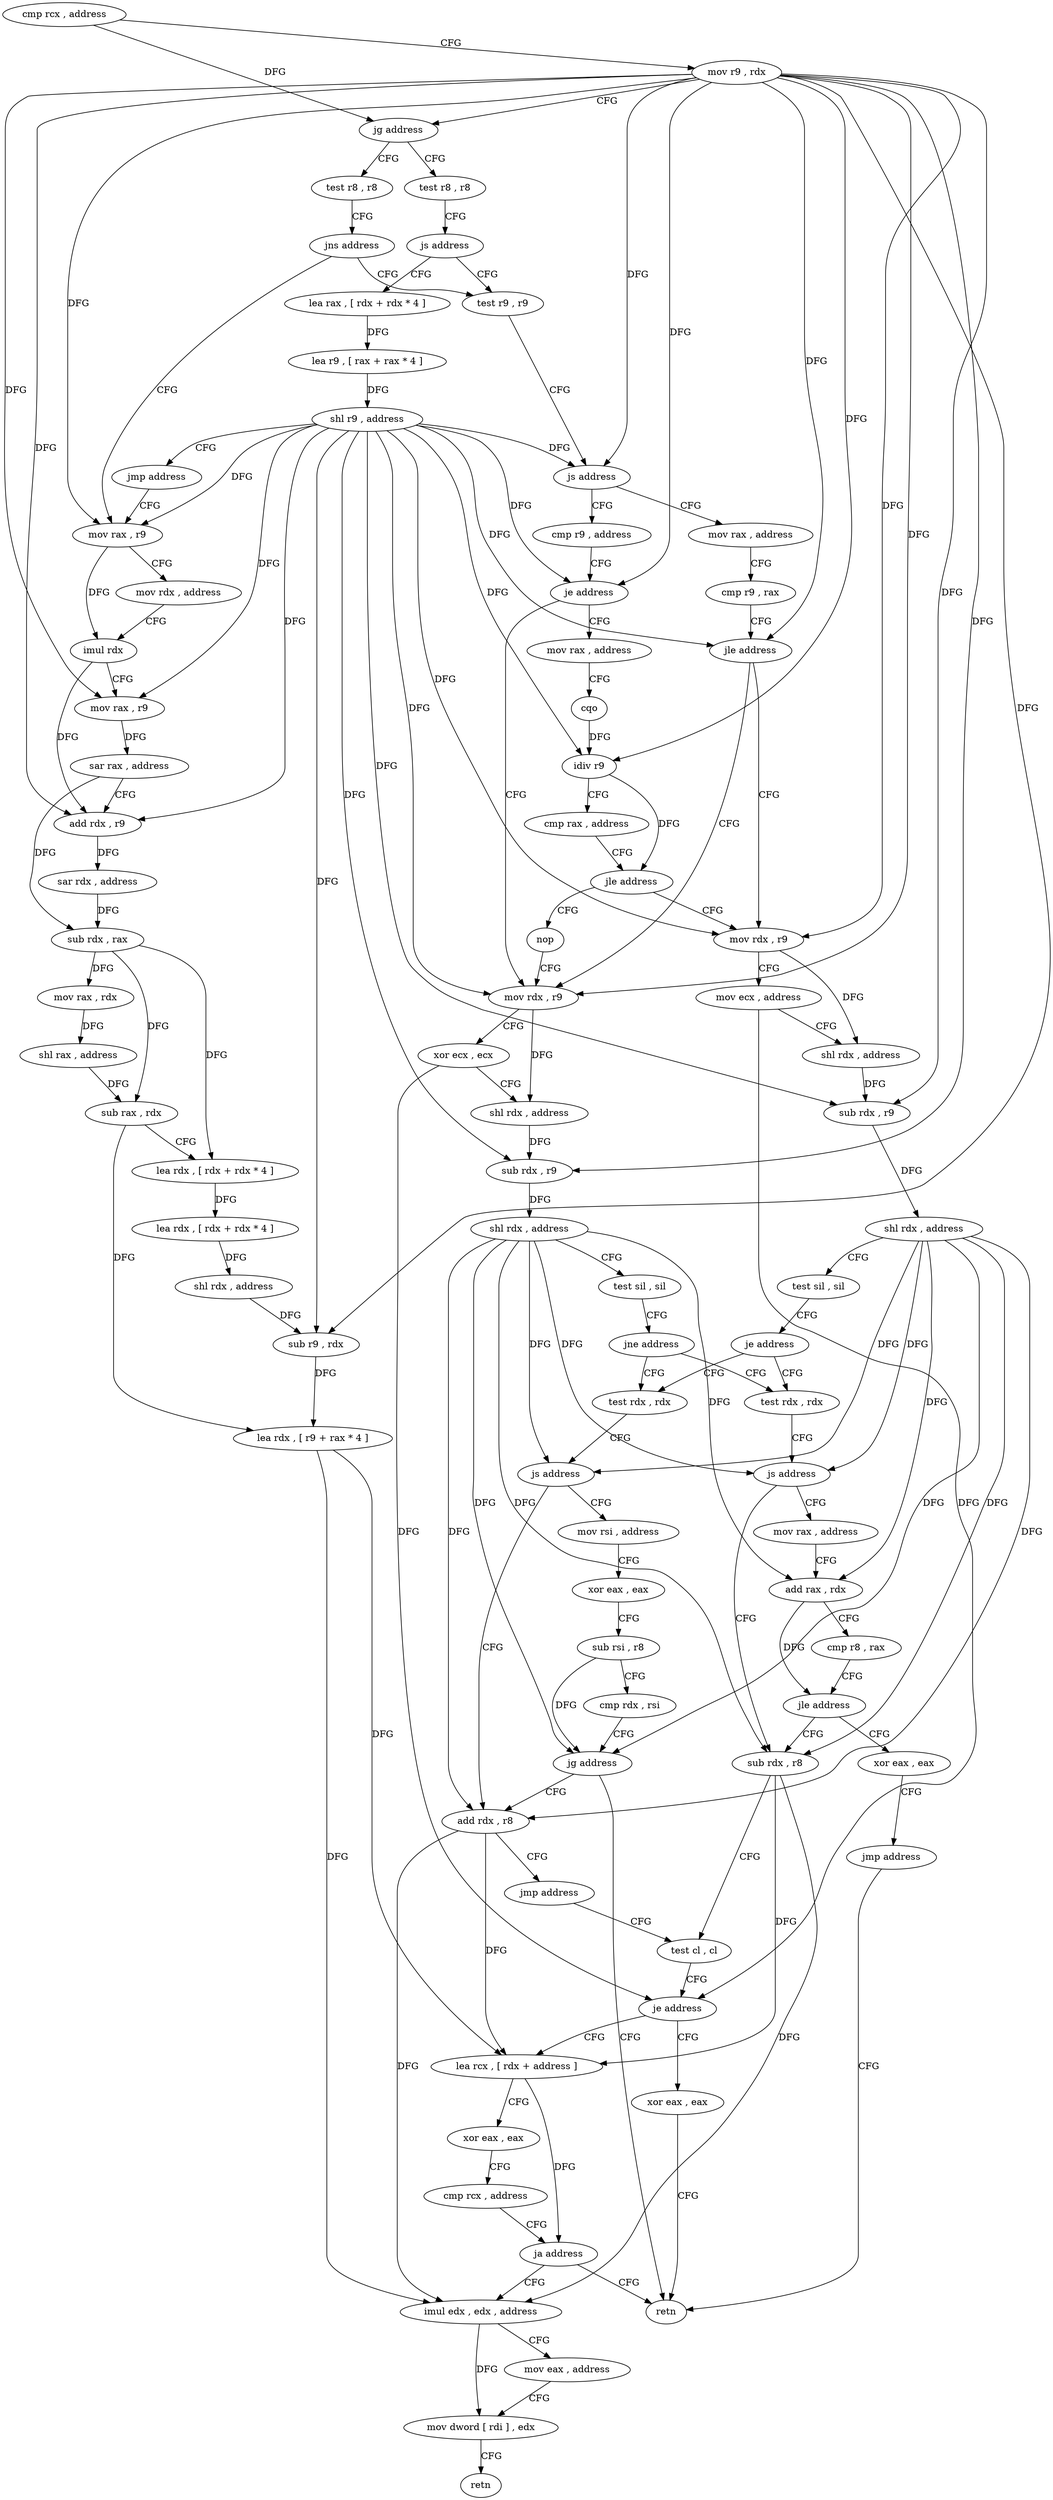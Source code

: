 digraph "func" {
"4333600" [label = "cmp rcx , address" ]
"4333604" [label = "mov r9 , rdx" ]
"4333607" [label = "jg address" ]
"4333696" [label = "test r8 , r8" ]
"4333609" [label = "test r8 , r8" ]
"4333699" [label = "jns address" ]
"4333618" [label = "test r9 , r9" ]
"4333701" [label = "mov rax , r9" ]
"4333612" [label = "js address" ]
"4333920" [label = "lea rax , [ rdx + rdx * 4 ]" ]
"4333621" [label = "js address" ]
"4333792" [label = "cmp r9 , address" ]
"4333627" [label = "mov rax , address" ]
"4333704" [label = "mov rdx , address" ]
"4333714" [label = "imul rdx" ]
"4333717" [label = "mov rax , r9" ]
"4333720" [label = "sar rax , address" ]
"4333724" [label = "add rdx , r9" ]
"4333727" [label = "sar rdx , address" ]
"4333731" [label = "sub rdx , rax" ]
"4333734" [label = "mov rax , rdx" ]
"4333737" [label = "shl rax , address" ]
"4333741" [label = "sub rax , rdx" ]
"4333744" [label = "lea rdx , [ rdx + rdx * 4 ]" ]
"4333748" [label = "lea rdx , [ rdx + rdx * 4 ]" ]
"4333752" [label = "shl rdx , address" ]
"4333756" [label = "sub r9 , rdx" ]
"4333759" [label = "lea rdx , [ r9 + rax * 4 ]" ]
"4333763" [label = "lea rcx , [ rdx + address ]" ]
"4333924" [label = "lea r9 , [ rax + rax * 4 ]" ]
"4333928" [label = "shl r9 , address" ]
"4333932" [label = "jmp address" ]
"4333796" [label = "je address" ]
"4333824" [label = "mov rdx , r9" ]
"4333798" [label = "mov rax , address" ]
"4333637" [label = "cmp r9 , rax" ]
"4333640" [label = "jle address" ]
"4333646" [label = "mov rdx , r9" ]
"4333692" [label = "retn" ]
"4333781" [label = "imul edx , edx , address" ]
"4333784" [label = "mov eax , address" ]
"4333789" [label = "mov dword [ rdi ] , edx" ]
"4333791" [label = "retn" ]
"4333827" [label = "xor ecx , ecx" ]
"4333829" [label = "shl rdx , address" ]
"4333833" [label = "sub rdx , r9" ]
"4333836" [label = "shl rdx , address" ]
"4333840" [label = "test sil , sil" ]
"4333843" [label = "jne address" ]
"4333674" [label = "test rdx , rdx" ]
"4333849" [label = "test rdx , rdx" ]
"4333808" [label = "cqo" ]
"4333810" [label = "idiv r9" ]
"4333813" [label = "cmp rax , address" ]
"4333817" [label = "jle address" ]
"4333823" [label = "nop" ]
"4333649" [label = "mov ecx , address" ]
"4333654" [label = "shl rdx , address" ]
"4333658" [label = "sub rdx , r9" ]
"4333661" [label = "shl rdx , address" ]
"4333665" [label = "test sil , sil" ]
"4333668" [label = "je address" ]
"4333677" [label = "js address" ]
"4333888" [label = "mov rax , address" ]
"4333683" [label = "sub rdx , r8" ]
"4333852" [label = "js address" ]
"4333878" [label = "add rdx , r8" ]
"4333854" [label = "mov rsi , address" ]
"4333898" [label = "add rax , rdx" ]
"4333901" [label = "cmp r8 , rax" ]
"4333904" [label = "jle address" ]
"4333910" [label = "xor eax , eax" ]
"4333686" [label = "test cl , cl" ]
"4333881" [label = "jmp address" ]
"4333864" [label = "xor eax , eax" ]
"4333866" [label = "sub rsi , r8" ]
"4333869" [label = "cmp rdx , rsi" ]
"4333872" [label = "jg address" ]
"4333912" [label = "jmp address" ]
"4333770" [label = "xor eax , eax" ]
"4333772" [label = "cmp rcx , address" ]
"4333779" [label = "ja address" ]
"4333690" [label = "xor eax , eax" ]
"4333688" [label = "je address" ]
"4333600" -> "4333604" [ label = "CFG" ]
"4333600" -> "4333607" [ label = "DFG" ]
"4333604" -> "4333607" [ label = "CFG" ]
"4333604" -> "4333621" [ label = "DFG" ]
"4333604" -> "4333701" [ label = "DFG" ]
"4333604" -> "4333717" [ label = "DFG" ]
"4333604" -> "4333724" [ label = "DFG" ]
"4333604" -> "4333756" [ label = "DFG" ]
"4333604" -> "4333796" [ label = "DFG" ]
"4333604" -> "4333640" [ label = "DFG" ]
"4333604" -> "4333824" [ label = "DFG" ]
"4333604" -> "4333833" [ label = "DFG" ]
"4333604" -> "4333810" [ label = "DFG" ]
"4333604" -> "4333646" [ label = "DFG" ]
"4333604" -> "4333658" [ label = "DFG" ]
"4333607" -> "4333696" [ label = "CFG" ]
"4333607" -> "4333609" [ label = "CFG" ]
"4333696" -> "4333699" [ label = "CFG" ]
"4333609" -> "4333612" [ label = "CFG" ]
"4333699" -> "4333618" [ label = "CFG" ]
"4333699" -> "4333701" [ label = "CFG" ]
"4333618" -> "4333621" [ label = "CFG" ]
"4333701" -> "4333704" [ label = "CFG" ]
"4333701" -> "4333714" [ label = "DFG" ]
"4333612" -> "4333920" [ label = "CFG" ]
"4333612" -> "4333618" [ label = "CFG" ]
"4333920" -> "4333924" [ label = "DFG" ]
"4333621" -> "4333792" [ label = "CFG" ]
"4333621" -> "4333627" [ label = "CFG" ]
"4333792" -> "4333796" [ label = "CFG" ]
"4333627" -> "4333637" [ label = "CFG" ]
"4333704" -> "4333714" [ label = "CFG" ]
"4333714" -> "4333717" [ label = "CFG" ]
"4333714" -> "4333724" [ label = "DFG" ]
"4333717" -> "4333720" [ label = "DFG" ]
"4333720" -> "4333724" [ label = "CFG" ]
"4333720" -> "4333731" [ label = "DFG" ]
"4333724" -> "4333727" [ label = "DFG" ]
"4333727" -> "4333731" [ label = "DFG" ]
"4333731" -> "4333734" [ label = "DFG" ]
"4333731" -> "4333741" [ label = "DFG" ]
"4333731" -> "4333744" [ label = "DFG" ]
"4333734" -> "4333737" [ label = "DFG" ]
"4333737" -> "4333741" [ label = "DFG" ]
"4333741" -> "4333744" [ label = "CFG" ]
"4333741" -> "4333759" [ label = "DFG" ]
"4333744" -> "4333748" [ label = "DFG" ]
"4333748" -> "4333752" [ label = "DFG" ]
"4333752" -> "4333756" [ label = "DFG" ]
"4333756" -> "4333759" [ label = "DFG" ]
"4333759" -> "4333763" [ label = "DFG" ]
"4333759" -> "4333781" [ label = "DFG" ]
"4333763" -> "4333770" [ label = "CFG" ]
"4333763" -> "4333779" [ label = "DFG" ]
"4333924" -> "4333928" [ label = "DFG" ]
"4333928" -> "4333932" [ label = "CFG" ]
"4333928" -> "4333621" [ label = "DFG" ]
"4333928" -> "4333701" [ label = "DFG" ]
"4333928" -> "4333717" [ label = "DFG" ]
"4333928" -> "4333724" [ label = "DFG" ]
"4333928" -> "4333756" [ label = "DFG" ]
"4333928" -> "4333796" [ label = "DFG" ]
"4333928" -> "4333640" [ label = "DFG" ]
"4333928" -> "4333824" [ label = "DFG" ]
"4333928" -> "4333833" [ label = "DFG" ]
"4333928" -> "4333810" [ label = "DFG" ]
"4333928" -> "4333646" [ label = "DFG" ]
"4333928" -> "4333658" [ label = "DFG" ]
"4333932" -> "4333701" [ label = "CFG" ]
"4333796" -> "4333824" [ label = "CFG" ]
"4333796" -> "4333798" [ label = "CFG" ]
"4333824" -> "4333827" [ label = "CFG" ]
"4333824" -> "4333829" [ label = "DFG" ]
"4333798" -> "4333808" [ label = "CFG" ]
"4333637" -> "4333640" [ label = "CFG" ]
"4333640" -> "4333824" [ label = "CFG" ]
"4333640" -> "4333646" [ label = "CFG" ]
"4333646" -> "4333649" [ label = "CFG" ]
"4333646" -> "4333654" [ label = "DFG" ]
"4333781" -> "4333784" [ label = "CFG" ]
"4333781" -> "4333789" [ label = "DFG" ]
"4333784" -> "4333789" [ label = "CFG" ]
"4333789" -> "4333791" [ label = "CFG" ]
"4333827" -> "4333829" [ label = "CFG" ]
"4333827" -> "4333688" [ label = "DFG" ]
"4333829" -> "4333833" [ label = "DFG" ]
"4333833" -> "4333836" [ label = "DFG" ]
"4333836" -> "4333840" [ label = "CFG" ]
"4333836" -> "4333677" [ label = "DFG" ]
"4333836" -> "4333852" [ label = "DFG" ]
"4333836" -> "4333898" [ label = "DFG" ]
"4333836" -> "4333683" [ label = "DFG" ]
"4333836" -> "4333878" [ label = "DFG" ]
"4333836" -> "4333872" [ label = "DFG" ]
"4333840" -> "4333843" [ label = "CFG" ]
"4333843" -> "4333674" [ label = "CFG" ]
"4333843" -> "4333849" [ label = "CFG" ]
"4333674" -> "4333677" [ label = "CFG" ]
"4333849" -> "4333852" [ label = "CFG" ]
"4333808" -> "4333810" [ label = "DFG" ]
"4333810" -> "4333813" [ label = "CFG" ]
"4333810" -> "4333817" [ label = "DFG" ]
"4333813" -> "4333817" [ label = "CFG" ]
"4333817" -> "4333646" [ label = "CFG" ]
"4333817" -> "4333823" [ label = "CFG" ]
"4333823" -> "4333824" [ label = "CFG" ]
"4333649" -> "4333654" [ label = "CFG" ]
"4333649" -> "4333688" [ label = "DFG" ]
"4333654" -> "4333658" [ label = "DFG" ]
"4333658" -> "4333661" [ label = "DFG" ]
"4333661" -> "4333665" [ label = "CFG" ]
"4333661" -> "4333677" [ label = "DFG" ]
"4333661" -> "4333852" [ label = "DFG" ]
"4333661" -> "4333898" [ label = "DFG" ]
"4333661" -> "4333683" [ label = "DFG" ]
"4333661" -> "4333878" [ label = "DFG" ]
"4333661" -> "4333872" [ label = "DFG" ]
"4333665" -> "4333668" [ label = "CFG" ]
"4333668" -> "4333849" [ label = "CFG" ]
"4333668" -> "4333674" [ label = "CFG" ]
"4333677" -> "4333888" [ label = "CFG" ]
"4333677" -> "4333683" [ label = "CFG" ]
"4333888" -> "4333898" [ label = "CFG" ]
"4333683" -> "4333686" [ label = "CFG" ]
"4333683" -> "4333763" [ label = "DFG" ]
"4333683" -> "4333781" [ label = "DFG" ]
"4333852" -> "4333878" [ label = "CFG" ]
"4333852" -> "4333854" [ label = "CFG" ]
"4333878" -> "4333881" [ label = "CFG" ]
"4333878" -> "4333763" [ label = "DFG" ]
"4333878" -> "4333781" [ label = "DFG" ]
"4333854" -> "4333864" [ label = "CFG" ]
"4333898" -> "4333901" [ label = "CFG" ]
"4333898" -> "4333904" [ label = "DFG" ]
"4333901" -> "4333904" [ label = "CFG" ]
"4333904" -> "4333683" [ label = "CFG" ]
"4333904" -> "4333910" [ label = "CFG" ]
"4333910" -> "4333912" [ label = "CFG" ]
"4333686" -> "4333688" [ label = "CFG" ]
"4333881" -> "4333686" [ label = "CFG" ]
"4333864" -> "4333866" [ label = "CFG" ]
"4333866" -> "4333869" [ label = "CFG" ]
"4333866" -> "4333872" [ label = "DFG" ]
"4333869" -> "4333872" [ label = "CFG" ]
"4333872" -> "4333692" [ label = "CFG" ]
"4333872" -> "4333878" [ label = "CFG" ]
"4333912" -> "4333692" [ label = "CFG" ]
"4333770" -> "4333772" [ label = "CFG" ]
"4333772" -> "4333779" [ label = "CFG" ]
"4333779" -> "4333692" [ label = "CFG" ]
"4333779" -> "4333781" [ label = "CFG" ]
"4333690" -> "4333692" [ label = "CFG" ]
"4333688" -> "4333763" [ label = "CFG" ]
"4333688" -> "4333690" [ label = "CFG" ]
}
